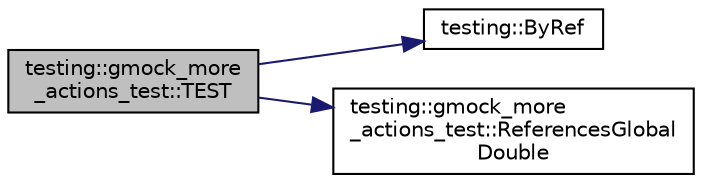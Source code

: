 digraph "testing::gmock_more_actions_test::TEST"
{
 // LATEX_PDF_SIZE
  bgcolor="transparent";
  edge [fontname="Helvetica",fontsize="10",labelfontname="Helvetica",labelfontsize="10"];
  node [fontname="Helvetica",fontsize="10",shape=record];
  rankdir="LR";
  Node1 [label="testing::gmock_more\l_actions_test::TEST",height=0.2,width=0.4,color="black", fillcolor="grey75", style="filled", fontcolor="black",tooltip=" "];
  Node1 -> Node2 [color="midnightblue",fontsize="10",style="solid",fontname="Helvetica"];
  Node2 [label="testing::ByRef",height=0.2,width=0.4,color="black",URL="$namespacetesting.html#a1f94a81e042d7c40c8359c1471fbb61e",tooltip=" "];
  Node1 -> Node3 [color="midnightblue",fontsize="10",style="solid",fontname="Helvetica"];
  Node3 [label="testing::gmock_more\l_actions_test::ReferencesGlobal\lDouble",height=0.2,width=0.4,color="black",URL="$namespacetesting_1_1gmock__more__actions__test.html#ae2d3dddc96f5657127593f129cd3fc51",tooltip=" "];
}
